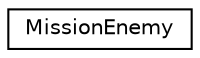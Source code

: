 digraph "Graphical Class Hierarchy"
{
  edge [fontname="Helvetica",fontsize="10",labelfontname="Helvetica",labelfontsize="10"];
  node [fontname="Helvetica",fontsize="10",shape=record];
  rankdir="LR";
  Node0 [label="MissionEnemy",height=0.2,width=0.4,color="black", fillcolor="white", style="filled",URL="$class_mission_enemy.html"];
}
